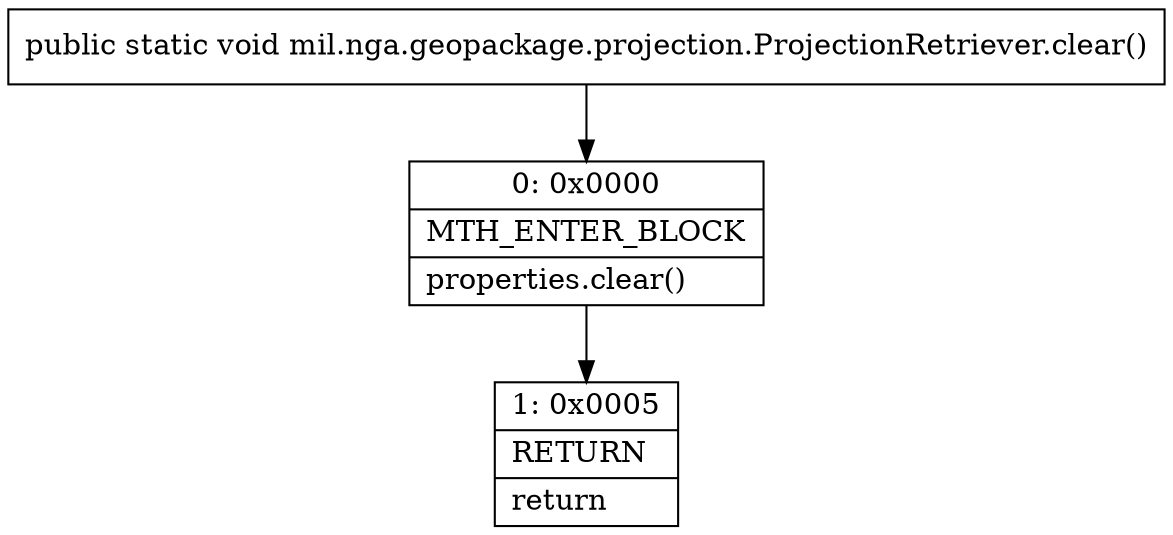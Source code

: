 digraph "CFG formil.nga.geopackage.projection.ProjectionRetriever.clear()V" {
Node_0 [shape=record,label="{0\:\ 0x0000|MTH_ENTER_BLOCK\l|properties.clear()\l}"];
Node_1 [shape=record,label="{1\:\ 0x0005|RETURN\l|return\l}"];
MethodNode[shape=record,label="{public static void mil.nga.geopackage.projection.ProjectionRetriever.clear() }"];
MethodNode -> Node_0;
Node_0 -> Node_1;
}

